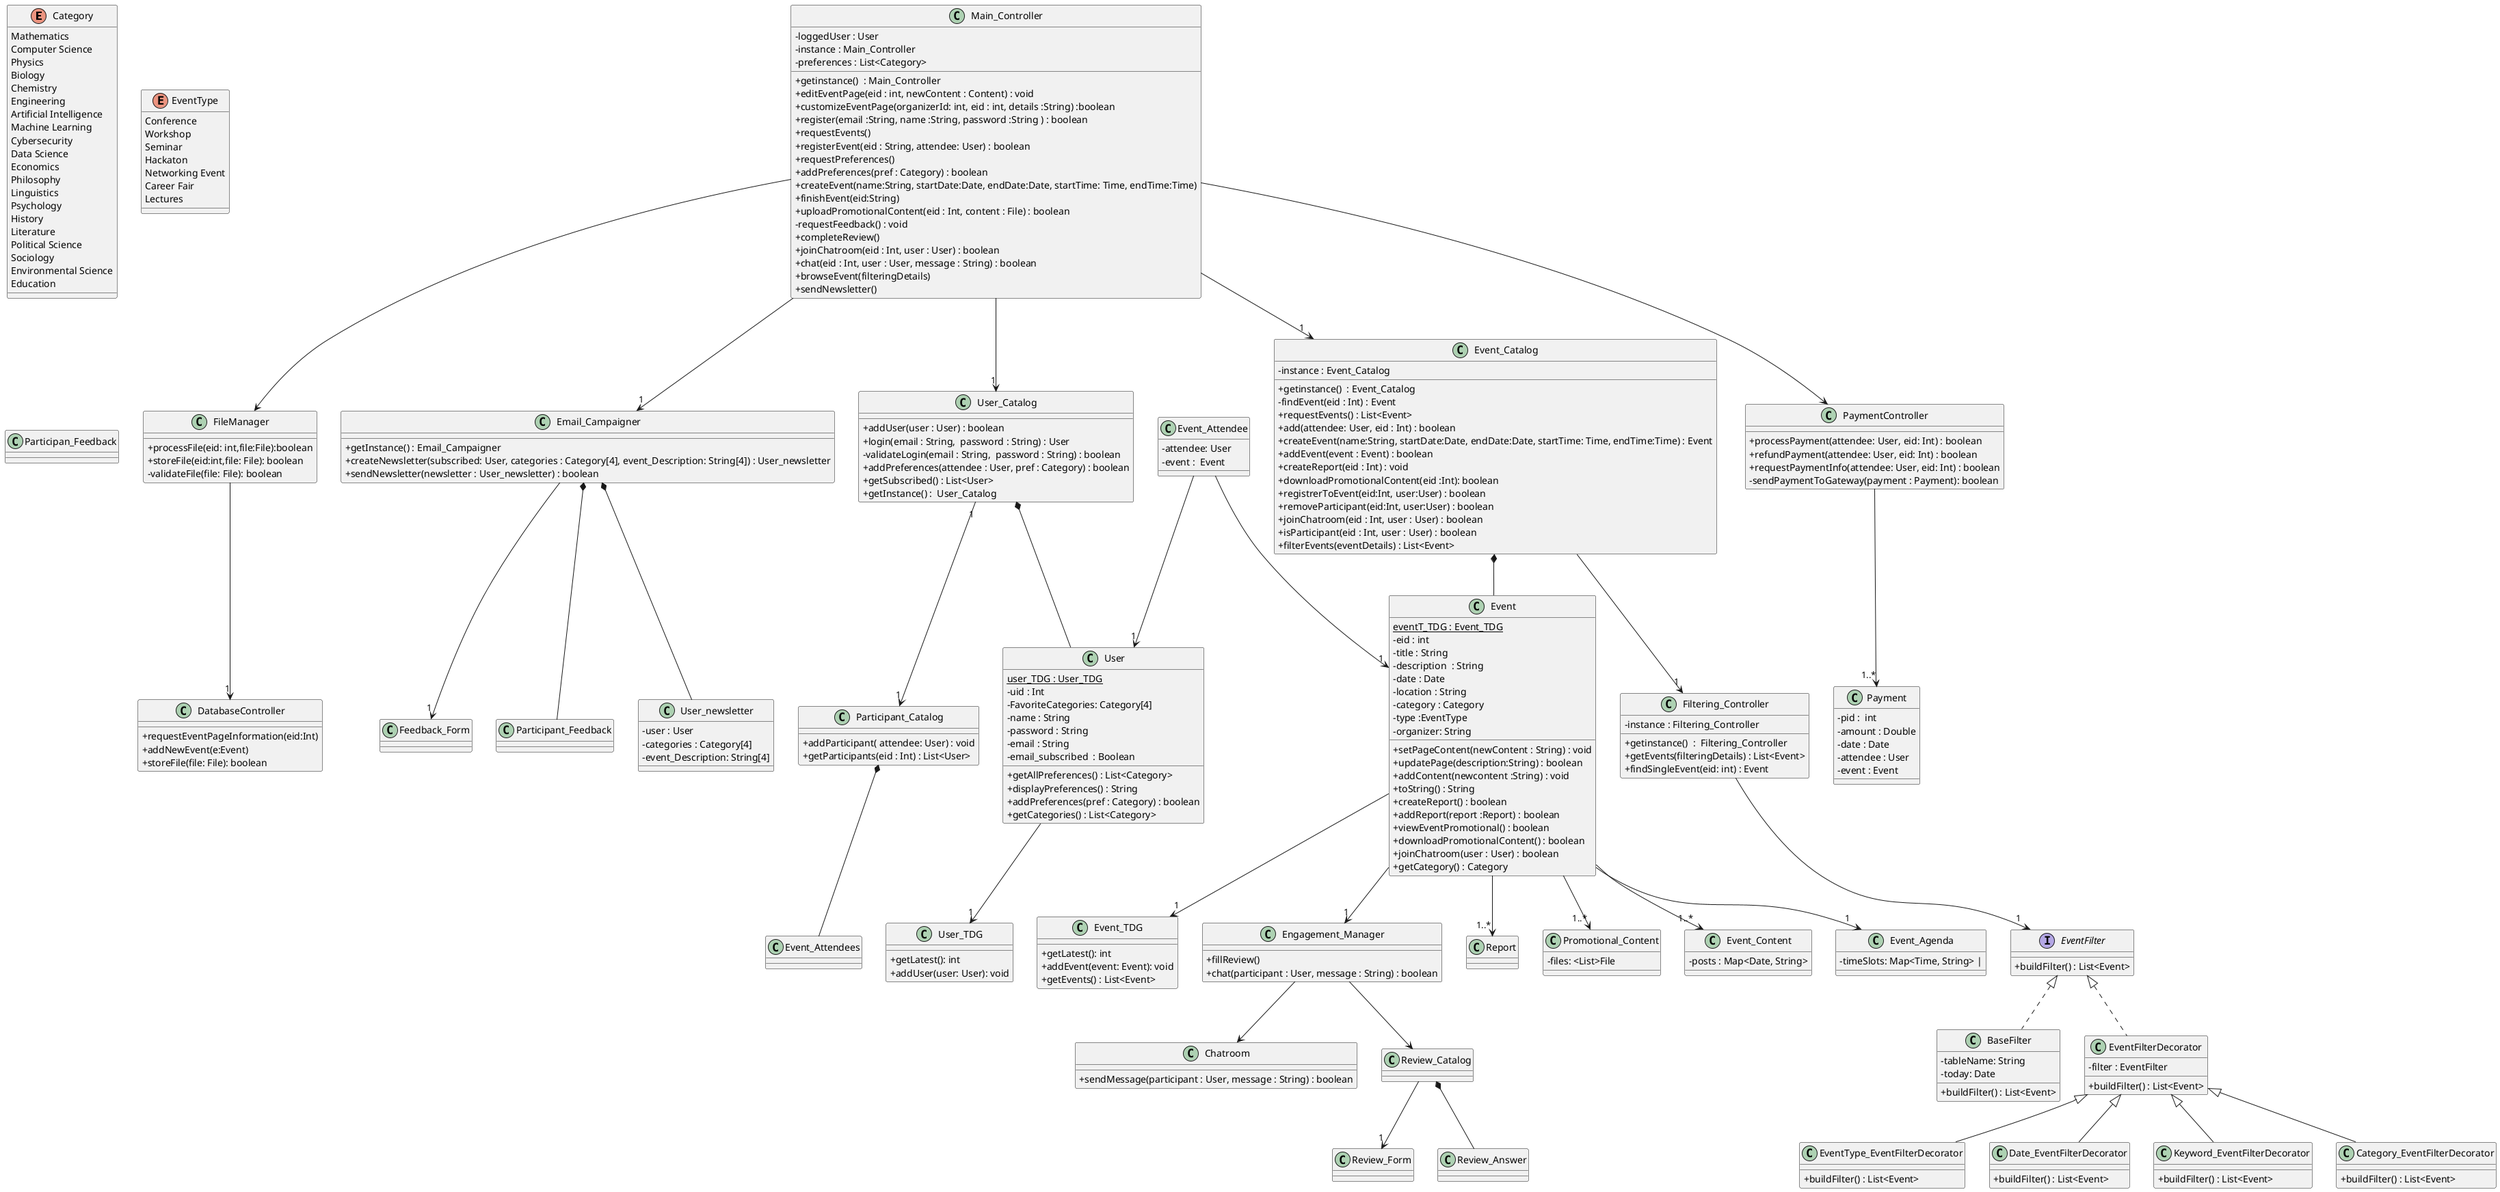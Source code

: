@startuml
skinparam classAttributeIconSize 0
enum Category {
   Mathematics
    Computer Science
    Physics
    Biology
    Chemistry
    Engineering
    Artificial Intelligence
    Machine Learning
    Cybersecurity
    Data Science
    Economics
    Philosophy
    Linguistics
    Psychology
    History
    Literature
    Political Science
    Sociology
    Environmental Science
    Education
}
enum EventType {
    Conference
    Workshop
    Seminar
    Hackaton
    Networking Event
    Career Fair
    Lectures
}



class Main_Controller{

- loggedUser : User
- instance : Main_Controller
- preferences : List<Category>
+ getinstance()  : Main_Controller
 +editEventPage(eid : int, newContent : Content) : void
 +customizeEventPage(organizerId: int, eid : int, details :String) :boolean
 +register(email :String, name :String, password :String ) : boolean
 +requestEvents()
 +registerEvent(eid : String, attendee: User) : boolean
 +requestPreferences()
 +addPreferences(pref : Category) : boolean
 +createEvent(name:String, startDate:Date, endDate:Date, startTime: Time, endTime:Time)
 +finishEvent(eid:String)
 +uploadPromotionalContent(eid : Int, content : File) : boolean
 -requestFeedback() : void
 +completeReview()
 +joinChatroom(eid : Int, user : User) : boolean
 +chat(eid : Int, user : User, message : String) : boolean
 +browseEvent(filteringDetails)
 +sendNewsletter()
}
class PaymentController{
    +processPayment(attendee: User, eid: Int) : boolean
    +refundPayment(attendee: User, eid: Int) : boolean
    +requestPaymentInfo(attendee: User, eid: Int) : boolean
   -sendPaymentToGateway(payment : Payment): boolean
}
class Payment{
    - pid :  int
    - amount : Double
    - date : Date
    - attendee : User
    - event : Event
}


class Promotional_Content{
    - files: <List>File
}
class FileManager{
    +processFile(eid: int,file:File):boolean
    +storeFile(eid:int,file: File): boolean
    -validateFile(file: File): boolean
}
class DatabaseController{
    +requestEventPageInformation(eid:Int)
    +addNewEvent(e:Event)
    +storeFile(file: File): boolean
}

class Event_Content{
    - posts : Map<Date, String>
}
class Event_Agenda{
    - timeSlots: Map<Time, String> |
}
class Filtering_Controller{
    - instance : Filtering_Controller
    + getinstance()  :  Filtering_Controller
    +getEvents(filteringDetails) : List<Event>
    +findSingleEvent(eid: int) : Event
}

interface EventFilter{
    +buildFilter() : List<Event>
}
class BaseFilter{
    -tableName: String
    -today: Date
    +buildFilter() : List<Event>  
}

class EventFilterDecorator{
    -filter : EventFilter
    +buildFilter() : List<Event>
}
class Keyword_EventFilterDecorator{
      +buildFilter() : List<Event>
}
class Category_EventFilterDecorator{
      +buildFilter() : List<Event>
     }
class EventType_EventFilterDecorator{
      +buildFilter() : List<Event>
    }
class Date_EventFilterDecorator{
      +buildFilter() : List<Event>
    }


class User_Catalog{
    +addUser(user : User) : boolean
    +login(email : String,  password : String) : User
    -validateLogin(email : String,  password : String) : boolean
    +addPreferences(attendee : User, pref : Category) : boolean
    +getSubscribed() : List<User>
    +getInstance() :  User_Catalog

}
class User {
    {static} user_TDG : User_TDG
     - uid : Int
    - FavoriteCategories: Category[4]
    - name : String
    - password : String
    - email : String
    - email_subscribed  : Boolean
    +getAllPreferences() : List<Category>
    +displayPreferences() : String
    +addPreferences(pref : Category) : boolean
    +getCategories() : List<Category>
}
class User_TDG{
     + getLatest(): int
     + addUser(user: User): void

}

class Email_Campaigner{
    +getInstance() : Email_Campaigner
    +createNewsletter(subscribed: User, categories : Category[4], event_Description: String[4]) : User_newsletter
    +sendNewsletter(newsletter : User_newsletter) : boolean
}


class User_newsletter{
    - user : User
    - categories : Category[4]
    - event_Description: String[4]

}
class Participan_Feedback{

}
class Feedback_Form{

}


class Event_Catalog {
- instance : Event_Catalog
+ getinstance()  : Event_Catalog
- findEvent(eid : Int) : Event
+requestEvents() : List<Event>
+add(attendee: User, eid : Int) : boolean
+createEvent(name:String, startDate:Date, endDate:Date, startTime: Time, endTime:Time) : Event
+addEvent(event : Event) : boolean
+createReport(eid : Int) : void
+downloadPromotionalContent(eid :Int): boolean
+registrerToEvent(eid:Int, user:User) : boolean
+removeParticipant(eid:Int, user:User) : boolean
+joinChatroom(eid : Int, user : User) : boolean
+isParticipant(eid : Int, user : User) : boolean
+filterEvents(eventDetails) : List<Event>
}

class Event {
{static} eventT_TDG : Event_TDG
- eid : int
- title : String
- description  : String 
- date : Date
- location : String
- category : Category
- type :EventType
- organizer: String
+setPageContent(newContent : String) : void
+updatePage(description:String) : boolean
+addContent(newcontent :String) : void
+toString() : String
+createReport() : boolean
+addReport(report :Report) : boolean
+viewEventPromotional() : boolean
+downloadPromotionalContent() : boolean
+joinChatroom(user : User) : boolean 
+getCategory() : Category
}

class Event_TDG{
    + getLatest(): int
     + addEvent(event: Event): void
     + getEvents() : List<Event>

}

class Participant_Catalog{
    +addParticipant( attendee: User) : void
    +getParticipants(eid : Int) : List<User>

}

class Event_Attendee{
    - attendee: User
    - event :  Event
}



class Engagement_Manager {
+fillReview()
+chat(participant : User, message : String) : boolean
}

class Chatroom{
+sendMessage(participant : User, message : String) : boolean
}

class Report{

}
class Review_Form{

}
class Review_Answer{

}
class Review_Catalog{

}


'Promotion
Main_Controller  -->"1"User_Catalog
Main_Controller  -->"1"Event_Catalog
Main_Controller  -->"1"Email_Campaigner
'users
User_Catalog *-- User
User-->"1"User_TDG
Event_Catalog *-- Event
Email_Campaigner *-- User_newsletter
'Engagement and Networking
Event_Catalog -->"1"Filtering_Controller
Filtering_Controller -->"1"EventFilter
EventFilter <|.. BaseFilter
EventFilter <|.. EventFilterDecorator
EventFilterDecorator <|-- Keyword_EventFilterDecorator
EventFilterDecorator <|-- Category_EventFilterDecorator
EventFilterDecorator <|-- EventType_EventFilterDecorator
EventFilterDecorator <|-- Date_EventFilterDecorator
'Event
Event -->"1"Event_Agenda
Event -->"1"Event_TDG
Event -->"1..*"Event_Content
Email_Campaigner *-- Participant_Feedback
Email_Campaigner -->"1"Feedback_Form
'attendees and events'
Participant_Catalog *-- Event_Attendees
Event_Attendee-->"1"User
Event_Attendee-->"1"Event
User_Catalog"1"-->"1"Participant_Catalog
Event -->"1"Engagement_Manager
Engagement_Manager -->Chatroom
Engagement_Manager -->Review_Catalog
Review_Catalog *-- Review_Answer
Review_Catalog -->"1"Review_Form
'Ressource management
Main_Controller -->FileManager
FileManager -->"1"DatabaseController
Event -->"1..*"Promotional_Content
'reporting
Event -->"1..*"Report
'payment management
Main_Controller -->PaymentController
PaymentController -->"1..*"Payment
@enduml
